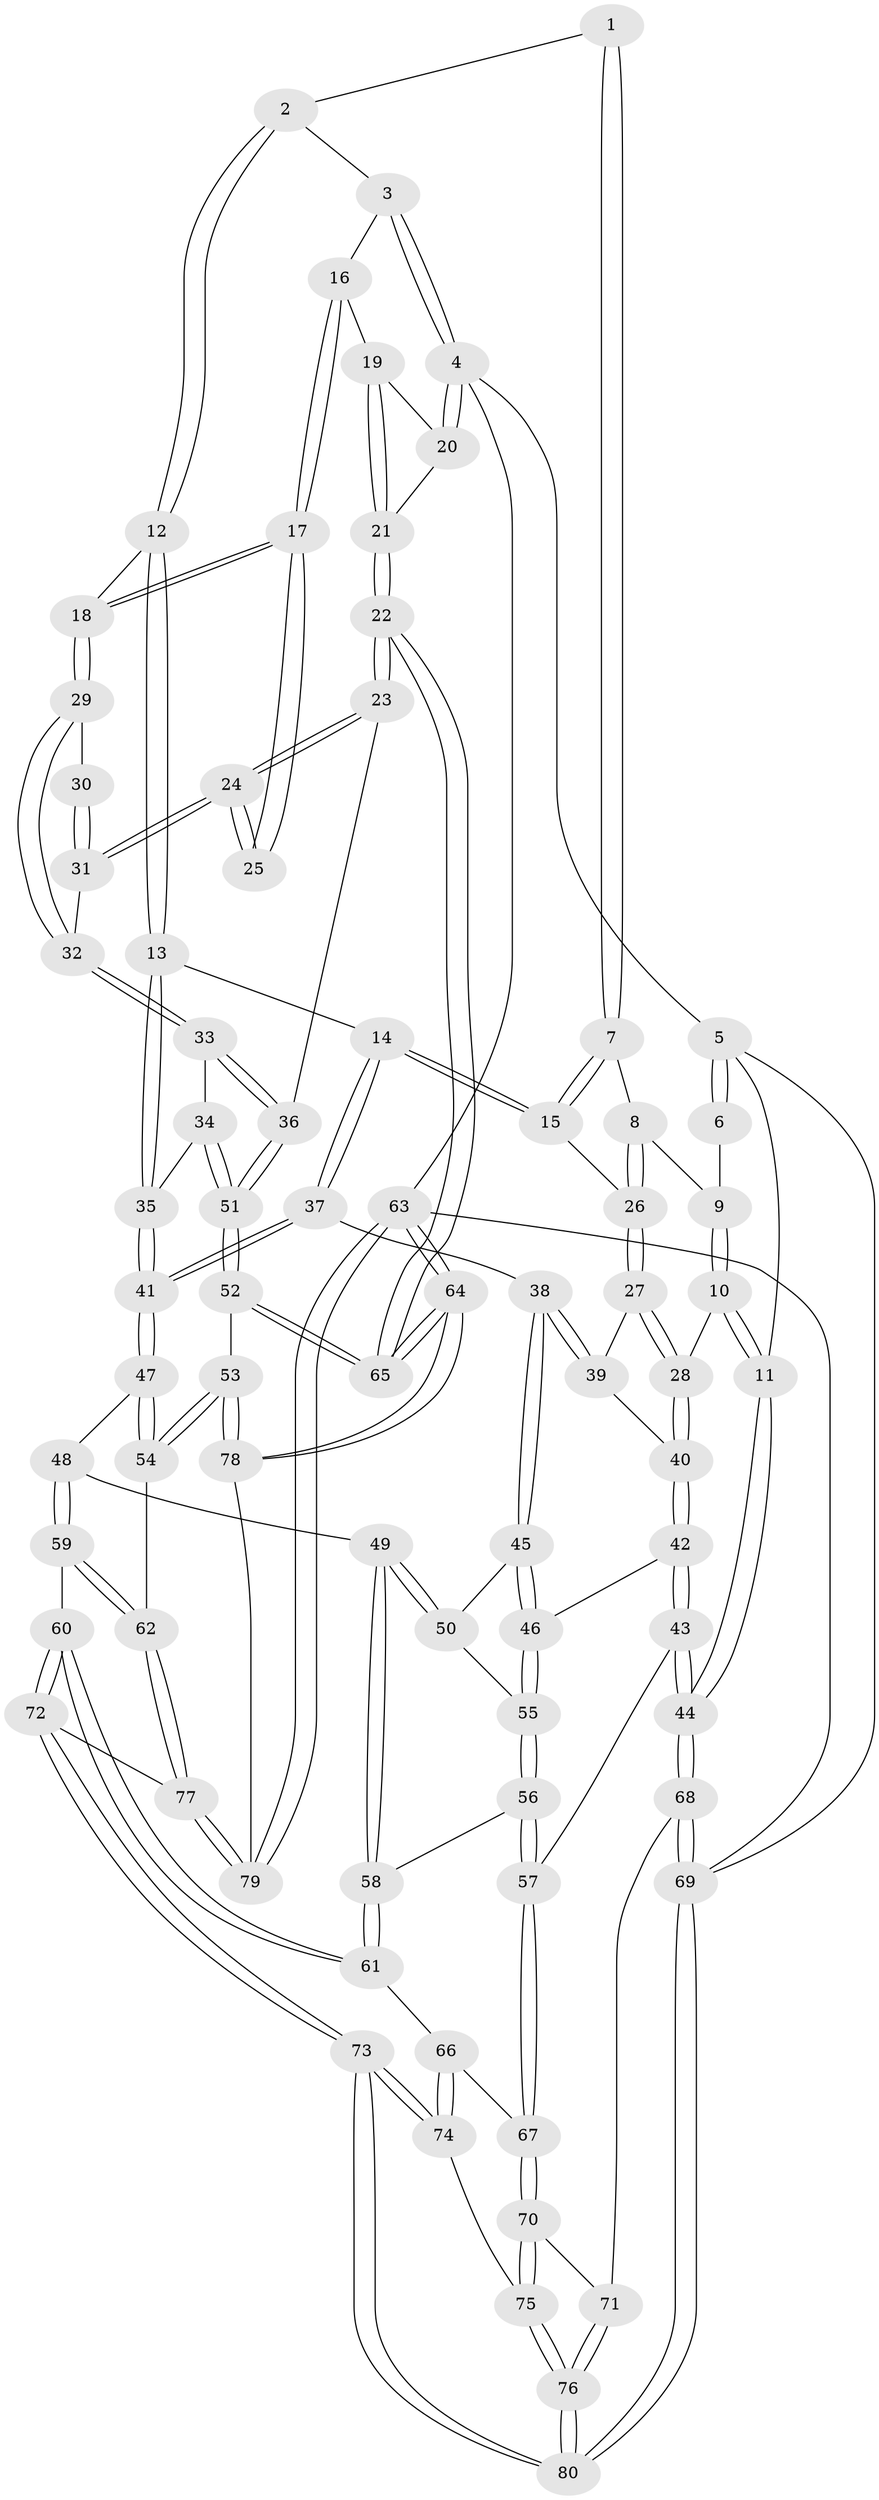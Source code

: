 // coarse degree distribution, {2: 0.12, 5: 0.2, 4: 0.56, 3: 0.12}
// Generated by graph-tools (version 1.1) at 2025/38/03/04/25 23:38:33]
// undirected, 80 vertices, 197 edges
graph export_dot {
  node [color=gray90,style=filled];
  1 [pos="+0.48151926488974384+0"];
  2 [pos="+0.5722153845081178+0"];
  3 [pos="+0.6697928458260664+0"];
  4 [pos="+1+0"];
  5 [pos="+0+0"];
  6 [pos="+0+0"];
  7 [pos="+0.38261073408227947+0.05721895505233029"];
  8 [pos="+0.1689539182631926+0.12685426479988718"];
  9 [pos="+0.14614202801421206+0.1047076931667933"];
  10 [pos="+0+0.22142108832375865"];
  11 [pos="+0+0.21171493838216676"];
  12 [pos="+0.6484063846526392+0.08335304752213189"];
  13 [pos="+0.600836611404818+0.19927754306966527"];
  14 [pos="+0.39892332227899724+0.2965831400044428"];
  15 [pos="+0.3762130827264121+0.25687564517859934"];
  16 [pos="+0.9015694246919821+0.13113554860137003"];
  17 [pos="+0.8951534511524026+0.13932753232840603"];
  18 [pos="+0.6567853631832602+0.09021786497560509"];
  19 [pos="+0.9401089160698158+0.10331380770961383"];
  20 [pos="+1+0"];
  21 [pos="+1+0.4636709753068278"];
  22 [pos="+1+0.4876989510642163"];
  23 [pos="+1+0.4890441999538264"];
  24 [pos="+0.9509026875083756+0.3169548249640723"];
  25 [pos="+0.8919800541482941+0.17846830791613694"];
  26 [pos="+0.15420456626066545+0.2605518003875809"];
  27 [pos="+0.1362539411161159+0.28013551951975607"];
  28 [pos="+0+0.24409967775700614"];
  29 [pos="+0.7319847051027492+0.20228634448251756"];
  30 [pos="+0.847080379604242+0.19853537360495976"];
  31 [pos="+0.8057750151096016+0.27086163977658617"];
  32 [pos="+0.7519913678124311+0.27496961394903013"];
  33 [pos="+0.7010690067698617+0.41906961129820586"];
  34 [pos="+0.631736734007463+0.4399737166834466"];
  35 [pos="+0.6316867443787932+0.4399834858913539"];
  36 [pos="+1+0.49750047781301404"];
  37 [pos="+0.41474443180790477+0.3830171306612508"];
  38 [pos="+0.3113433146933439+0.4519852884645749"];
  39 [pos="+0.14211975319295414+0.3101885138748542"];
  40 [pos="+0.09611356301487556+0.45505444634588"];
  41 [pos="+0.5803239250228055+0.4724894290181608"];
  42 [pos="+0.09156615582788974+0.5299167063758857"];
  43 [pos="+0.05113778943392793+0.5541255206788104"];
  44 [pos="+0+0.5890115321811836"];
  45 [pos="+0.3112504428021321+0.45214045324399643"];
  46 [pos="+0.17070755800838744+0.5377696058525836"];
  47 [pos="+0.5691439038701183+0.5699594273717186"];
  48 [pos="+0.4896653478995302+0.6343201642335998"];
  49 [pos="+0.37091111808436467+0.6283270888228787"];
  50 [pos="+0.3446867822554336+0.5761250150420539"];
  51 [pos="+0.8639714391480106+0.6998165377210673"];
  52 [pos="+0.8066700152270501+0.7697420704348038"];
  53 [pos="+0.7758239341459952+0.7866272558689229"];
  54 [pos="+0.7484168095323882+0.7847128299259363"];
  55 [pos="+0.21670368964875664+0.6101572567348034"];
  56 [pos="+0.24704170628059377+0.6832840776594692"];
  57 [pos="+0.1409802119030327+0.7634935294133802"];
  58 [pos="+0.30042794663019046+0.6958940251354567"];
  59 [pos="+0.46496925555866764+0.775305068944388"];
  60 [pos="+0.39219545455980637+0.8429451268059425"];
  61 [pos="+0.3524909122935457+0.8159767311624535"];
  62 [pos="+0.6727986823146392+0.8339178479643758"];
  63 [pos="+1+1"];
  64 [pos="+1+1"];
  65 [pos="+1+1"];
  66 [pos="+0.22879925481715807+0.8374969547527155"];
  67 [pos="+0.12669428245316175+0.8050715722106914"];
  68 [pos="+0+0.7842355043235485"];
  69 [pos="+0+1"];
  70 [pos="+0.1197691521550958+0.8106359058108781"];
  71 [pos="+0.062013256977251456+0.8262125347999346"];
  72 [pos="+0.43864866783592+1"];
  73 [pos="+0.4099831764499454+1"];
  74 [pos="+0.24762409890772782+0.9475435924566594"];
  75 [pos="+0.15748031068887752+0.9117764602791196"];
  76 [pos="+0.08184707016916154+1"];
  77 [pos="+0.45866751256616717+1"];
  78 [pos="+0.792374238785325+0.8521384439342592"];
  79 [pos="+0.8287968314687213+1"];
  80 [pos="+0.07486378010366596+1"];
  1 -- 2;
  1 -- 7;
  1 -- 7;
  2 -- 3;
  2 -- 12;
  2 -- 12;
  3 -- 4;
  3 -- 4;
  3 -- 16;
  4 -- 5;
  4 -- 20;
  4 -- 20;
  4 -- 63;
  5 -- 6;
  5 -- 6;
  5 -- 11;
  5 -- 69;
  6 -- 9;
  7 -- 8;
  7 -- 15;
  7 -- 15;
  8 -- 9;
  8 -- 26;
  8 -- 26;
  9 -- 10;
  9 -- 10;
  10 -- 11;
  10 -- 11;
  10 -- 28;
  11 -- 44;
  11 -- 44;
  12 -- 13;
  12 -- 13;
  12 -- 18;
  13 -- 14;
  13 -- 35;
  13 -- 35;
  14 -- 15;
  14 -- 15;
  14 -- 37;
  14 -- 37;
  15 -- 26;
  16 -- 17;
  16 -- 17;
  16 -- 19;
  17 -- 18;
  17 -- 18;
  17 -- 25;
  17 -- 25;
  18 -- 29;
  18 -- 29;
  19 -- 20;
  19 -- 21;
  19 -- 21;
  20 -- 21;
  21 -- 22;
  21 -- 22;
  22 -- 23;
  22 -- 23;
  22 -- 65;
  22 -- 65;
  23 -- 24;
  23 -- 24;
  23 -- 36;
  24 -- 25;
  24 -- 25;
  24 -- 31;
  24 -- 31;
  26 -- 27;
  26 -- 27;
  27 -- 28;
  27 -- 28;
  27 -- 39;
  28 -- 40;
  28 -- 40;
  29 -- 30;
  29 -- 32;
  29 -- 32;
  30 -- 31;
  30 -- 31;
  31 -- 32;
  32 -- 33;
  32 -- 33;
  33 -- 34;
  33 -- 36;
  33 -- 36;
  34 -- 35;
  34 -- 51;
  34 -- 51;
  35 -- 41;
  35 -- 41;
  36 -- 51;
  36 -- 51;
  37 -- 38;
  37 -- 41;
  37 -- 41;
  38 -- 39;
  38 -- 39;
  38 -- 45;
  38 -- 45;
  39 -- 40;
  40 -- 42;
  40 -- 42;
  41 -- 47;
  41 -- 47;
  42 -- 43;
  42 -- 43;
  42 -- 46;
  43 -- 44;
  43 -- 44;
  43 -- 57;
  44 -- 68;
  44 -- 68;
  45 -- 46;
  45 -- 46;
  45 -- 50;
  46 -- 55;
  46 -- 55;
  47 -- 48;
  47 -- 54;
  47 -- 54;
  48 -- 49;
  48 -- 59;
  48 -- 59;
  49 -- 50;
  49 -- 50;
  49 -- 58;
  49 -- 58;
  50 -- 55;
  51 -- 52;
  51 -- 52;
  52 -- 53;
  52 -- 65;
  52 -- 65;
  53 -- 54;
  53 -- 54;
  53 -- 78;
  53 -- 78;
  54 -- 62;
  55 -- 56;
  55 -- 56;
  56 -- 57;
  56 -- 57;
  56 -- 58;
  57 -- 67;
  57 -- 67;
  58 -- 61;
  58 -- 61;
  59 -- 60;
  59 -- 62;
  59 -- 62;
  60 -- 61;
  60 -- 61;
  60 -- 72;
  60 -- 72;
  61 -- 66;
  62 -- 77;
  62 -- 77;
  63 -- 64;
  63 -- 64;
  63 -- 79;
  63 -- 79;
  63 -- 69;
  64 -- 65;
  64 -- 65;
  64 -- 78;
  64 -- 78;
  66 -- 67;
  66 -- 74;
  66 -- 74;
  67 -- 70;
  67 -- 70;
  68 -- 69;
  68 -- 69;
  68 -- 71;
  69 -- 80;
  69 -- 80;
  70 -- 71;
  70 -- 75;
  70 -- 75;
  71 -- 76;
  71 -- 76;
  72 -- 73;
  72 -- 73;
  72 -- 77;
  73 -- 74;
  73 -- 74;
  73 -- 80;
  73 -- 80;
  74 -- 75;
  75 -- 76;
  75 -- 76;
  76 -- 80;
  76 -- 80;
  77 -- 79;
  77 -- 79;
  78 -- 79;
}
